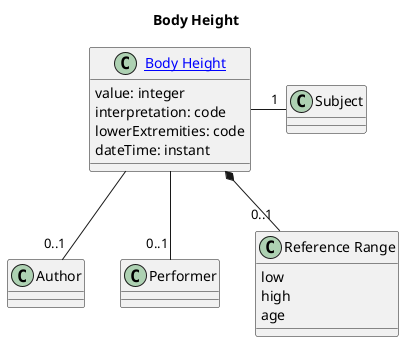 @startuml

title Body Height

class "[[StructureDefinition-BodyHeight.html Body Height]]" as bh {
    value: integer
    interpretation: code
    lowerExtremities: code
    dateTime: instant
}

class "Subject" as pat
class "Author" as aut
class "Performer" as perf

class "Reference Range" as rr {
    low
    high
    age
}

bh -right- "1" pat
bh -- "0..1" aut
bh -- "0..1" perf 

bh *-- "0..1" rr

@enduml